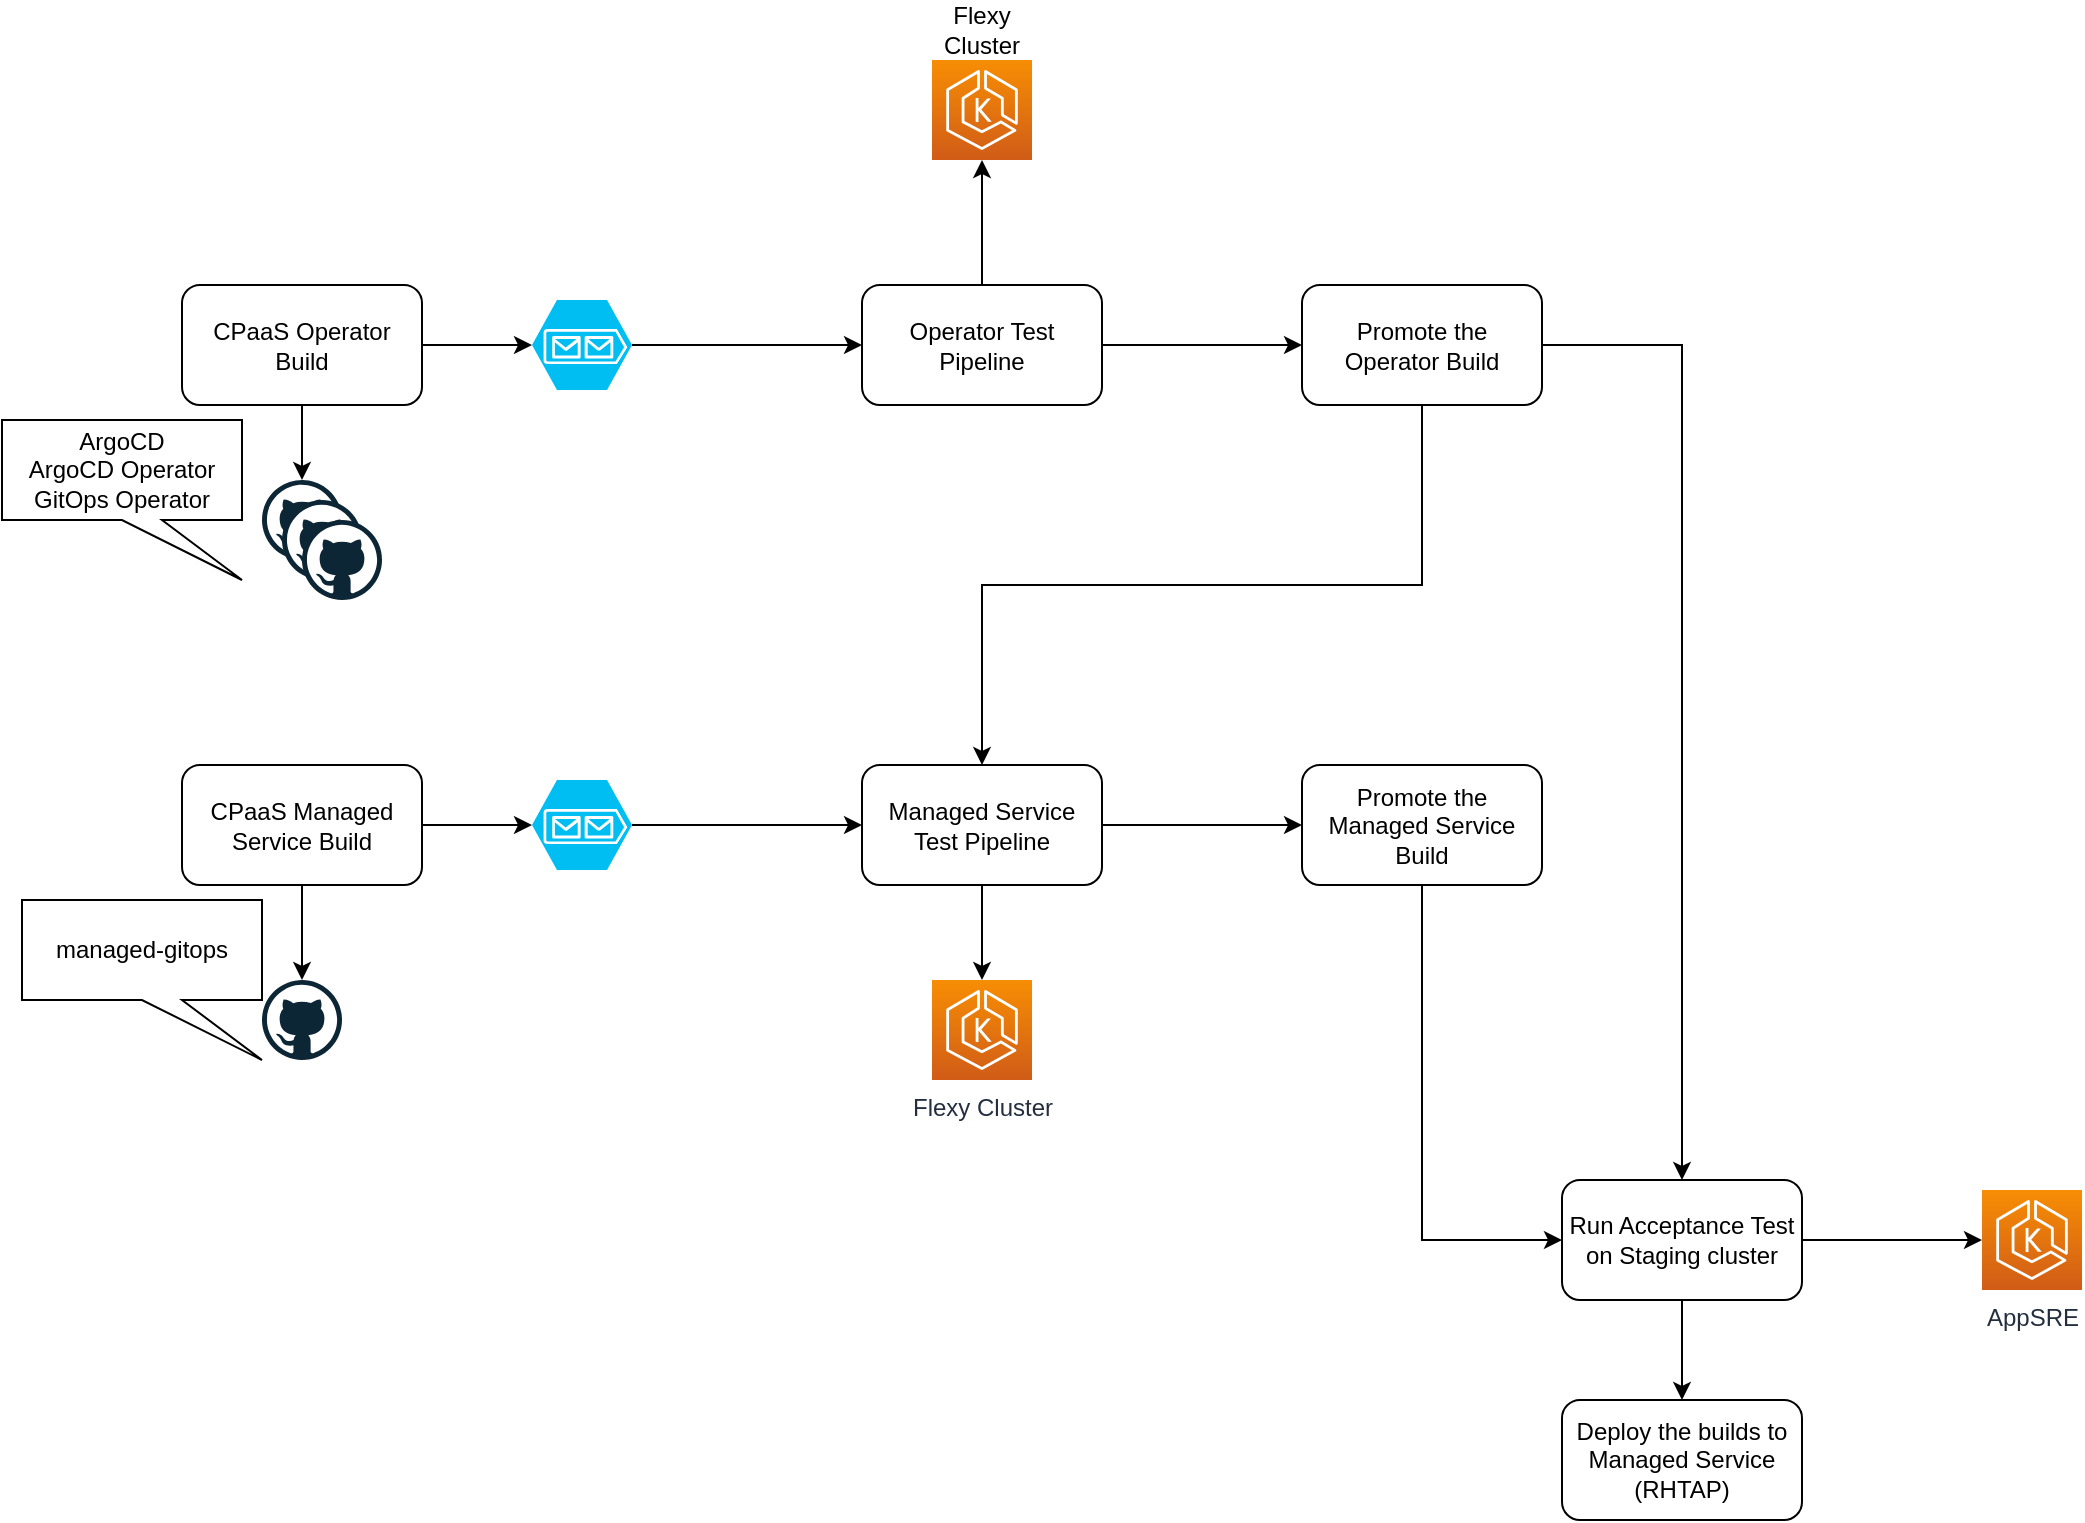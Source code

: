 <mxfile version="21.2.9" type="github">
  <diagram name="Page-1" id="hdNtJ_pUjCjGNWxxsKL9">
    <mxGraphModel dx="1853" dy="492" grid="1" gridSize="10" guides="1" tooltips="1" connect="1" arrows="1" fold="1" page="1" pageScale="1" pageWidth="827" pageHeight="1169" math="0" shadow="0">
      <root>
        <mxCell id="0" />
        <mxCell id="1" parent="0" />
        <mxCell id="zcfqrM1Yn86E34u-y7Y--26" style="edgeStyle=orthogonalEdgeStyle;rounded=0;orthogonalLoop=1;jettySize=auto;html=1;exitX=1;exitY=0.5;exitDx=0;exitDy=0;entryX=0;entryY=0.5;entryDx=0;entryDy=0;entryPerimeter=0;" edge="1" parent="1" source="zcfqrM1Yn86E34u-y7Y--1" target="zcfqrM1Yn86E34u-y7Y--2">
          <mxGeometry relative="1" as="geometry" />
        </mxCell>
        <mxCell id="zcfqrM1Yn86E34u-y7Y--31" style="edgeStyle=orthogonalEdgeStyle;rounded=0;orthogonalLoop=1;jettySize=auto;html=1;exitX=0.5;exitY=1;exitDx=0;exitDy=0;" edge="1" parent="1" source="zcfqrM1Yn86E34u-y7Y--1" target="zcfqrM1Yn86E34u-y7Y--30">
          <mxGeometry relative="1" as="geometry" />
        </mxCell>
        <mxCell id="zcfqrM1Yn86E34u-y7Y--1" value="CPaaS Operator&lt;br&gt;Build" style="rounded=1;whiteSpace=wrap;html=1;" vertex="1" parent="1">
          <mxGeometry x="-80" y="292.5" width="120" height="60" as="geometry" />
        </mxCell>
        <mxCell id="zcfqrM1Yn86E34u-y7Y--5" style="edgeStyle=orthogonalEdgeStyle;rounded=0;orthogonalLoop=1;jettySize=auto;html=1;exitX=1;exitY=0.5;exitDx=0;exitDy=0;exitPerimeter=0;entryX=0;entryY=0.5;entryDx=0;entryDy=0;" edge="1" parent="1" source="zcfqrM1Yn86E34u-y7Y--2" target="zcfqrM1Yn86E34u-y7Y--4">
          <mxGeometry relative="1" as="geometry" />
        </mxCell>
        <mxCell id="zcfqrM1Yn86E34u-y7Y--2" value="" style="verticalLabelPosition=bottom;html=1;verticalAlign=top;align=center;strokeColor=none;fillColor=#00BEF2;shape=mxgraph.azure.storage_queue;" vertex="1" parent="1">
          <mxGeometry x="95" y="300" width="50" height="45" as="geometry" />
        </mxCell>
        <mxCell id="zcfqrM1Yn86E34u-y7Y--8" style="edgeStyle=orthogonalEdgeStyle;rounded=0;orthogonalLoop=1;jettySize=auto;html=1;exitX=1;exitY=0.5;exitDx=0;exitDy=0;entryX=0;entryY=0.5;entryDx=0;entryDy=0;" edge="1" parent="1" source="zcfqrM1Yn86E34u-y7Y--4" target="zcfqrM1Yn86E34u-y7Y--7">
          <mxGeometry relative="1" as="geometry" />
        </mxCell>
        <mxCell id="zcfqrM1Yn86E34u-y7Y--38" style="edgeStyle=orthogonalEdgeStyle;rounded=0;orthogonalLoop=1;jettySize=auto;html=1;exitX=0.5;exitY=0;exitDx=0;exitDy=0;entryX=0.5;entryY=1;entryDx=0;entryDy=0;entryPerimeter=0;" edge="1" parent="1" source="zcfqrM1Yn86E34u-y7Y--4" target="zcfqrM1Yn86E34u-y7Y--37">
          <mxGeometry relative="1" as="geometry" />
        </mxCell>
        <mxCell id="zcfqrM1Yn86E34u-y7Y--4" value="Operator Test Pipeline" style="rounded=1;whiteSpace=wrap;html=1;" vertex="1" parent="1">
          <mxGeometry x="260" y="292.5" width="120" height="60" as="geometry" />
        </mxCell>
        <mxCell id="zcfqrM1Yn86E34u-y7Y--16" style="edgeStyle=orthogonalEdgeStyle;rounded=0;orthogonalLoop=1;jettySize=auto;html=1;exitX=0.5;exitY=1;exitDx=0;exitDy=0;entryX=0.5;entryY=0;entryDx=0;entryDy=0;" edge="1" parent="1" source="zcfqrM1Yn86E34u-y7Y--7" target="zcfqrM1Yn86E34u-y7Y--14">
          <mxGeometry relative="1" as="geometry" />
        </mxCell>
        <mxCell id="zcfqrM1Yn86E34u-y7Y--20" style="edgeStyle=orthogonalEdgeStyle;rounded=0;orthogonalLoop=1;jettySize=auto;html=1;exitX=1;exitY=0.5;exitDx=0;exitDy=0;entryX=0.5;entryY=0;entryDx=0;entryDy=0;" edge="1" parent="1" source="zcfqrM1Yn86E34u-y7Y--7" target="zcfqrM1Yn86E34u-y7Y--21">
          <mxGeometry relative="1" as="geometry">
            <mxPoint x="680" y="721" as="targetPoint" />
          </mxGeometry>
        </mxCell>
        <mxCell id="zcfqrM1Yn86E34u-y7Y--7" value="Promote the &lt;br&gt;Operator Build" style="rounded=1;whiteSpace=wrap;html=1;" vertex="1" parent="1">
          <mxGeometry x="480" y="292.5" width="120" height="60" as="geometry" />
        </mxCell>
        <mxCell id="zcfqrM1Yn86E34u-y7Y--25" style="edgeStyle=orthogonalEdgeStyle;rounded=0;orthogonalLoop=1;jettySize=auto;html=1;exitX=1;exitY=0.5;exitDx=0;exitDy=0;entryX=0;entryY=0.5;entryDx=0;entryDy=0;entryPerimeter=0;" edge="1" parent="1" source="zcfqrM1Yn86E34u-y7Y--9" target="zcfqrM1Yn86E34u-y7Y--10">
          <mxGeometry relative="1" as="geometry" />
        </mxCell>
        <mxCell id="zcfqrM1Yn86E34u-y7Y--29" style="edgeStyle=orthogonalEdgeStyle;rounded=0;orthogonalLoop=1;jettySize=auto;html=1;exitX=0.5;exitY=1;exitDx=0;exitDy=0;" edge="1" parent="1" source="zcfqrM1Yn86E34u-y7Y--9" target="zcfqrM1Yn86E34u-y7Y--28">
          <mxGeometry relative="1" as="geometry" />
        </mxCell>
        <mxCell id="zcfqrM1Yn86E34u-y7Y--9" value="CPaaS Managed Service Build" style="rounded=1;whiteSpace=wrap;html=1;" vertex="1" parent="1">
          <mxGeometry x="-80" y="532.5" width="120" height="60" as="geometry" />
        </mxCell>
        <mxCell id="zcfqrM1Yn86E34u-y7Y--15" style="edgeStyle=orthogonalEdgeStyle;rounded=0;orthogonalLoop=1;jettySize=auto;html=1;exitX=1;exitY=0.5;exitDx=0;exitDy=0;exitPerimeter=0;entryX=0;entryY=0.5;entryDx=0;entryDy=0;" edge="1" parent="1" source="zcfqrM1Yn86E34u-y7Y--10" target="zcfqrM1Yn86E34u-y7Y--14">
          <mxGeometry relative="1" as="geometry" />
        </mxCell>
        <mxCell id="zcfqrM1Yn86E34u-y7Y--10" value="" style="verticalLabelPosition=bottom;html=1;verticalAlign=top;align=center;strokeColor=none;fillColor=#00BEF2;shape=mxgraph.azure.storage_queue;" vertex="1" parent="1">
          <mxGeometry x="95" y="540" width="50" height="45" as="geometry" />
        </mxCell>
        <mxCell id="zcfqrM1Yn86E34u-y7Y--18" style="edgeStyle=orthogonalEdgeStyle;rounded=0;orthogonalLoop=1;jettySize=auto;html=1;exitX=1;exitY=0.5;exitDx=0;exitDy=0;entryX=0;entryY=0.5;entryDx=0;entryDy=0;" edge="1" parent="1" source="zcfqrM1Yn86E34u-y7Y--14" target="zcfqrM1Yn86E34u-y7Y--17">
          <mxGeometry relative="1" as="geometry" />
        </mxCell>
        <mxCell id="zcfqrM1Yn86E34u-y7Y--40" style="edgeStyle=orthogonalEdgeStyle;rounded=0;orthogonalLoop=1;jettySize=auto;html=1;exitX=0.5;exitY=1;exitDx=0;exitDy=0;" edge="1" parent="1" source="zcfqrM1Yn86E34u-y7Y--14" target="zcfqrM1Yn86E34u-y7Y--39">
          <mxGeometry relative="1" as="geometry" />
        </mxCell>
        <mxCell id="zcfqrM1Yn86E34u-y7Y--14" value="Managed Service Test Pipeline" style="rounded=1;whiteSpace=wrap;html=1;" vertex="1" parent="1">
          <mxGeometry x="260" y="532.5" width="120" height="60" as="geometry" />
        </mxCell>
        <mxCell id="zcfqrM1Yn86E34u-y7Y--19" style="edgeStyle=orthogonalEdgeStyle;rounded=0;orthogonalLoop=1;jettySize=auto;html=1;exitX=0.5;exitY=1;exitDx=0;exitDy=0;entryX=0;entryY=0.5;entryDx=0;entryDy=0;" edge="1" parent="1" source="zcfqrM1Yn86E34u-y7Y--17" target="zcfqrM1Yn86E34u-y7Y--21">
          <mxGeometry relative="1" as="geometry">
            <mxPoint x="540" y="720" as="targetPoint" />
          </mxGeometry>
        </mxCell>
        <mxCell id="zcfqrM1Yn86E34u-y7Y--17" value="Promote the Managed Service Build" style="rounded=1;whiteSpace=wrap;html=1;" vertex="1" parent="1">
          <mxGeometry x="480" y="532.5" width="120" height="60" as="geometry" />
        </mxCell>
        <mxCell id="zcfqrM1Yn86E34u-y7Y--23" style="edgeStyle=orthogonalEdgeStyle;rounded=0;orthogonalLoop=1;jettySize=auto;html=1;exitX=0.5;exitY=1;exitDx=0;exitDy=0;entryX=0.5;entryY=0;entryDx=0;entryDy=0;" edge="1" parent="1" source="zcfqrM1Yn86E34u-y7Y--21" target="zcfqrM1Yn86E34u-y7Y--22">
          <mxGeometry relative="1" as="geometry" />
        </mxCell>
        <mxCell id="zcfqrM1Yn86E34u-y7Y--46" style="edgeStyle=orthogonalEdgeStyle;rounded=0;orthogonalLoop=1;jettySize=auto;html=1;exitX=1;exitY=0.5;exitDx=0;exitDy=0;entryX=0;entryY=0.5;entryDx=0;entryDy=0;entryPerimeter=0;" edge="1" parent="1" source="zcfqrM1Yn86E34u-y7Y--21" target="zcfqrM1Yn86E34u-y7Y--44">
          <mxGeometry relative="1" as="geometry">
            <mxPoint x="810" y="760" as="targetPoint" />
          </mxGeometry>
        </mxCell>
        <mxCell id="zcfqrM1Yn86E34u-y7Y--21" value="Run Acceptance Test on Staging cluster" style="rounded=1;whiteSpace=wrap;html=1;" vertex="1" parent="1">
          <mxGeometry x="610" y="740" width="120" height="60" as="geometry" />
        </mxCell>
        <mxCell id="zcfqrM1Yn86E34u-y7Y--22" value="Deploy the builds to Managed Service (RHTAP)" style="rounded=1;whiteSpace=wrap;html=1;" vertex="1" parent="1">
          <mxGeometry x="610" y="850" width="120" height="60" as="geometry" />
        </mxCell>
        <mxCell id="zcfqrM1Yn86E34u-y7Y--28" value="" style="dashed=0;outlineConnect=0;html=1;align=center;labelPosition=center;verticalLabelPosition=bottom;verticalAlign=top;shape=mxgraph.weblogos.github" vertex="1" parent="1">
          <mxGeometry x="-40" y="640" width="40" height="40" as="geometry" />
        </mxCell>
        <mxCell id="zcfqrM1Yn86E34u-y7Y--30" value="" style="dashed=0;outlineConnect=0;html=1;align=center;labelPosition=center;verticalLabelPosition=bottom;verticalAlign=top;shape=mxgraph.weblogos.github" vertex="1" parent="1">
          <mxGeometry x="-40" y="390" width="40" height="40" as="geometry" />
        </mxCell>
        <mxCell id="zcfqrM1Yn86E34u-y7Y--32" value="" style="dashed=0;outlineConnect=0;html=1;align=center;labelPosition=center;verticalLabelPosition=bottom;verticalAlign=top;shape=mxgraph.weblogos.github" vertex="1" parent="1">
          <mxGeometry x="-30" y="400" width="40" height="40" as="geometry" />
        </mxCell>
        <mxCell id="zcfqrM1Yn86E34u-y7Y--33" value="" style="dashed=0;outlineConnect=0;html=1;align=center;labelPosition=center;verticalLabelPosition=bottom;verticalAlign=top;shape=mxgraph.weblogos.github" vertex="1" parent="1">
          <mxGeometry x="-20" y="410" width="40" height="40" as="geometry" />
        </mxCell>
        <mxCell id="zcfqrM1Yn86E34u-y7Y--35" value="ArgoCD&lt;br&gt;ArgoCD Operator&lt;br&gt;GitOps Operator" style="shape=callout;whiteSpace=wrap;html=1;perimeter=calloutPerimeter;position2=1;" vertex="1" parent="1">
          <mxGeometry x="-170" y="360" width="120" height="80" as="geometry" />
        </mxCell>
        <mxCell id="zcfqrM1Yn86E34u-y7Y--36" value="managed-gitops" style="shape=callout;whiteSpace=wrap;html=1;perimeter=calloutPerimeter;position2=1;" vertex="1" parent="1">
          <mxGeometry x="-160" y="600" width="120" height="80" as="geometry" />
        </mxCell>
        <mxCell id="zcfqrM1Yn86E34u-y7Y--39" value="Flexy Cluster" style="sketch=0;points=[[0,0,0],[0.25,0,0],[0.5,0,0],[0.75,0,0],[1,0,0],[0,1,0],[0.25,1,0],[0.5,1,0],[0.75,1,0],[1,1,0],[0,0.25,0],[0,0.5,0],[0,0.75,0],[1,0.25,0],[1,0.5,0],[1,0.75,0]];outlineConnect=0;fontColor=#232F3E;gradientColor=#F78E04;gradientDirection=north;fillColor=#D05C17;strokeColor=#ffffff;dashed=0;verticalLabelPosition=bottom;verticalAlign=top;align=center;html=1;fontSize=12;fontStyle=0;aspect=fixed;shape=mxgraph.aws4.resourceIcon;resIcon=mxgraph.aws4.eks;" vertex="1" parent="1">
          <mxGeometry x="295" y="640" width="50" height="50" as="geometry" />
        </mxCell>
        <mxCell id="zcfqrM1Yn86E34u-y7Y--42" value="" style="group" vertex="1" connectable="0" parent="1">
          <mxGeometry x="290" y="150" width="60" height="80" as="geometry" />
        </mxCell>
        <mxCell id="zcfqrM1Yn86E34u-y7Y--37" value="" style="sketch=0;points=[[0,0,0],[0.25,0,0],[0.5,0,0],[0.75,0,0],[1,0,0],[0,1,0],[0.25,1,0],[0.5,1,0],[0.75,1,0],[1,1,0],[0,0.25,0],[0,0.5,0],[0,0.75,0],[1,0.25,0],[1,0.5,0],[1,0.75,0]];outlineConnect=0;fontColor=#232F3E;gradientColor=#F78E04;gradientDirection=north;fillColor=#D05C17;strokeColor=#ffffff;dashed=0;verticalLabelPosition=bottom;verticalAlign=top;align=center;html=1;fontSize=12;fontStyle=0;aspect=fixed;shape=mxgraph.aws4.resourceIcon;resIcon=mxgraph.aws4.eks;" vertex="1" parent="zcfqrM1Yn86E34u-y7Y--42">
          <mxGeometry x="5" y="30" width="50" height="50" as="geometry" />
        </mxCell>
        <mxCell id="zcfqrM1Yn86E34u-y7Y--41" value="Flexy Cluster" style="text;html=1;strokeColor=none;fillColor=none;align=center;verticalAlign=middle;whiteSpace=wrap;rounded=0;" vertex="1" parent="zcfqrM1Yn86E34u-y7Y--42">
          <mxGeometry width="60" height="30" as="geometry" />
        </mxCell>
        <mxCell id="zcfqrM1Yn86E34u-y7Y--44" value="AppSRE" style="sketch=0;points=[[0,0,0],[0.25,0,0],[0.5,0,0],[0.75,0,0],[1,0,0],[0,1,0],[0.25,1,0],[0.5,1,0],[0.75,1,0],[1,1,0],[0,0.25,0],[0,0.5,0],[0,0.75,0],[1,0.25,0],[1,0.5,0],[1,0.75,0]];outlineConnect=0;fontColor=#232F3E;gradientColor=#F78E04;gradientDirection=north;fillColor=#D05C17;strokeColor=#ffffff;dashed=0;verticalLabelPosition=bottom;verticalAlign=top;align=center;html=1;fontSize=12;fontStyle=0;aspect=fixed;shape=mxgraph.aws4.resourceIcon;resIcon=mxgraph.aws4.eks;" vertex="1" parent="1">
          <mxGeometry x="820" y="745" width="50" height="50" as="geometry" />
        </mxCell>
      </root>
    </mxGraphModel>
  </diagram>
</mxfile>
